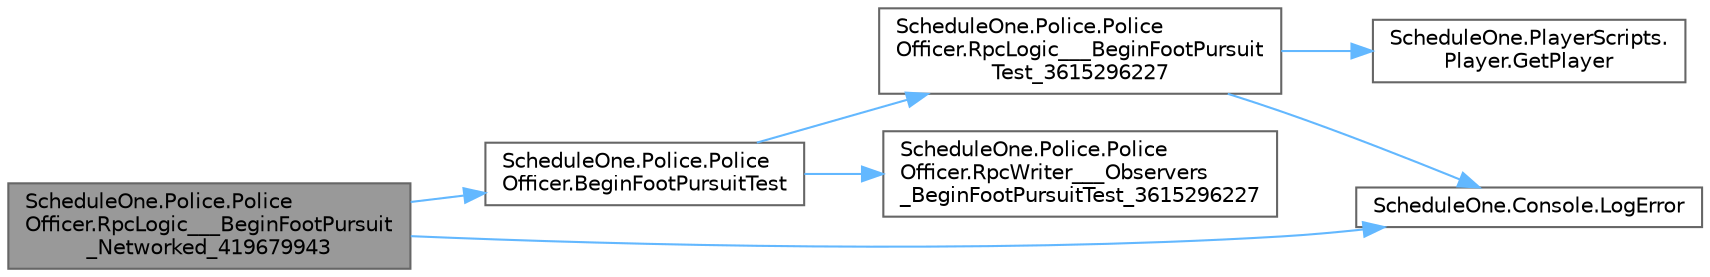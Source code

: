 digraph "ScheduleOne.Police.PoliceOfficer.RpcLogic___BeginFootPursuit_Networked_419679943"
{
 // LATEX_PDF_SIZE
  bgcolor="transparent";
  edge [fontname=Helvetica,fontsize=10,labelfontname=Helvetica,labelfontsize=10];
  node [fontname=Helvetica,fontsize=10,shape=box,height=0.2,width=0.4];
  rankdir="LR";
  Node1 [id="Node000001",label="ScheduleOne.Police.Police\lOfficer.RpcLogic___BeginFootPursuit\l_Networked_419679943",height=0.2,width=0.4,color="gray40", fillcolor="grey60", style="filled", fontcolor="black",tooltip="RPCs the logic begin foot pursuit networked 419679943."];
  Node1 -> Node2 [id="edge1_Node000001_Node000002",color="steelblue1",style="solid",tooltip=" "];
  Node2 [id="Node000002",label="ScheduleOne.Police.Police\lOfficer.BeginFootPursuitTest",height=0.2,width=0.4,color="grey40", fillcolor="white", style="filled",URL="$class_schedule_one_1_1_police_1_1_police_officer.html#a039e862aaf0b2155a1cd94276624006d",tooltip="Begins the foot pursuit test."];
  Node2 -> Node3 [id="edge2_Node000002_Node000003",color="steelblue1",style="solid",tooltip=" "];
  Node3 [id="Node000003",label="ScheduleOne.Police.Police\lOfficer.RpcLogic___BeginFootPursuit\lTest_3615296227",height=0.2,width=0.4,color="grey40", fillcolor="white", style="filled",URL="$class_schedule_one_1_1_police_1_1_police_officer.html#aff7933a51c4394cbd315da93f385055f",tooltip="RPCs the logic begin foot pursuit test 3615296227."];
  Node3 -> Node4 [id="edge3_Node000003_Node000004",color="steelblue1",style="solid",tooltip=" "];
  Node4 [id="Node000004",label="ScheduleOne.PlayerScripts.\lPlayer.GetPlayer",height=0.2,width=0.4,color="grey40", fillcolor="white", style="filled",URL="$class_schedule_one_1_1_player_scripts_1_1_player.html#a13df6188b482cb17e2271fcbae1568f6",tooltip=" "];
  Node3 -> Node5 [id="edge4_Node000003_Node000005",color="steelblue1",style="solid",tooltip=" "];
  Node5 [id="Node000005",label="ScheduleOne.Console.LogError",height=0.2,width=0.4,color="grey40", fillcolor="white", style="filled",URL="$class_schedule_one_1_1_console.html#af815c154f3082a5bf25f62c7cc93fad2",tooltip=" "];
  Node2 -> Node6 [id="edge5_Node000002_Node000006",color="steelblue1",style="solid",tooltip=" "];
  Node6 [id="Node000006",label="ScheduleOne.Police.Police\lOfficer.RpcWriter___Observers\l_BeginFootPursuitTest_3615296227",height=0.2,width=0.4,color="grey40", fillcolor="white", style="filled",URL="$class_schedule_one_1_1_police_1_1_police_officer.html#a59584a9f21dbf53abcb06b5c338af590",tooltip="RPCs the writer observers begin foot pursuit test 3615296227."];
  Node1 -> Node5 [id="edge6_Node000001_Node000005",color="steelblue1",style="solid",tooltip=" "];
}
